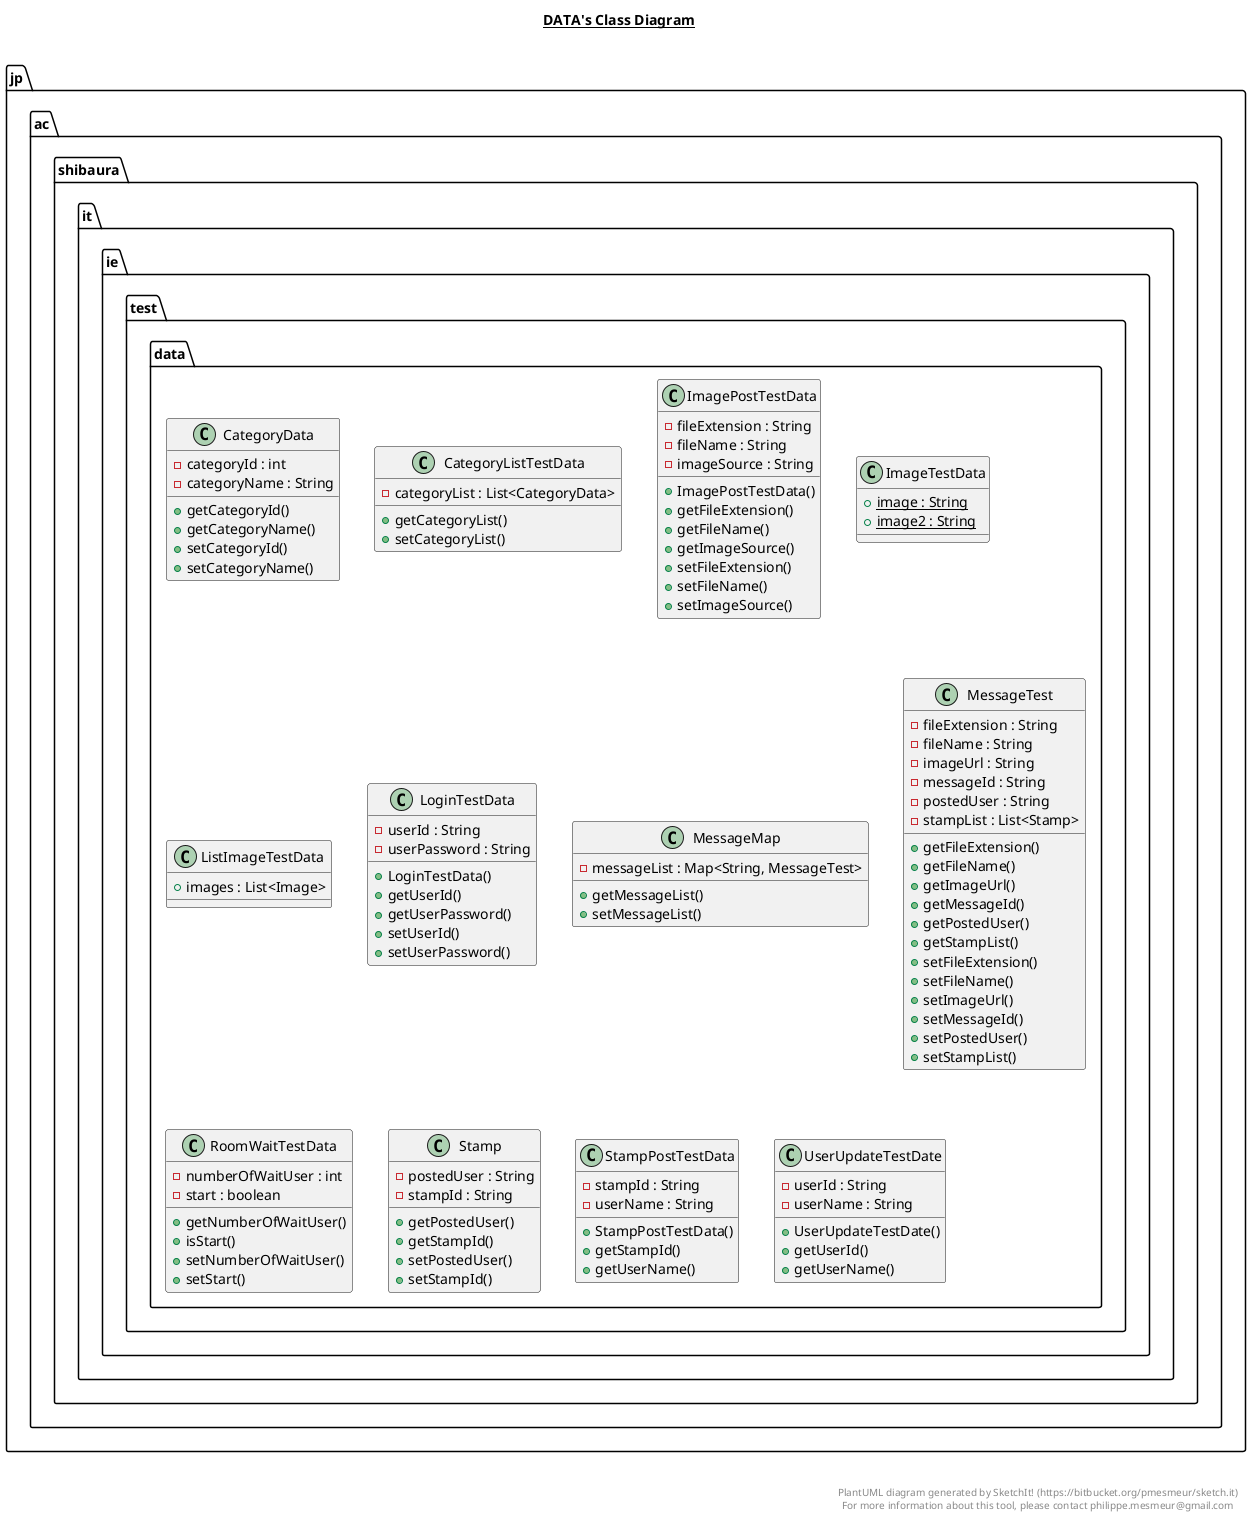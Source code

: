 @startuml

title __DATA's Class Diagram__\n

  namespace jp.ac.shibaura.it.ie {
    namespace test.data {
      class jp.ac.shibaura.it.ie.test.data.CategoryData {
          - categoryId : int
          - categoryName : String
          + getCategoryId()
          + getCategoryName()
          + setCategoryId()
          + setCategoryName()
      }
    }
  }
  

  namespace jp.ac.shibaura.it.ie {
    namespace test.data {
      class jp.ac.shibaura.it.ie.test.data.CategoryListTestData {
          - categoryList : List<CategoryData>
          + getCategoryList()
          + setCategoryList()
      }
    }
  }
  

  namespace jp.ac.shibaura.it.ie {
    namespace test.data {
      class jp.ac.shibaura.it.ie.test.data.ImagePostTestData {
          - fileExtension : String
          - fileName : String
          - imageSource : String
          + ImagePostTestData()
          + getFileExtension()
          + getFileName()
          + getImageSource()
          + setFileExtension()
          + setFileName()
          + setImageSource()
      }
    }
  }
  

  namespace jp.ac.shibaura.it.ie {
    namespace test.data {
      class jp.ac.shibaura.it.ie.test.data.ImageTestData {
          {static} + image : String
          {static} + image2 : String
      }
    }
  }
  

  namespace jp.ac.shibaura.it.ie {
    namespace test.data {
      class jp.ac.shibaura.it.ie.test.data.ListImageTestData {
          + images : List<Image>
      }
    }
  }
  

  namespace jp.ac.shibaura.it.ie {
    namespace test.data {
      class jp.ac.shibaura.it.ie.test.data.LoginTestData {
          - userId : String
          - userPassword : String
          + LoginTestData()
          + getUserId()
          + getUserPassword()
          + setUserId()
          + setUserPassword()
      }
    }
  }
  

  namespace jp.ac.shibaura.it.ie {
    namespace test.data {
      class jp.ac.shibaura.it.ie.test.data.MessageMap {
          - messageList : Map<String, MessageTest>
          + getMessageList()
          + setMessageList()
      }
    }
  }
  

  namespace jp.ac.shibaura.it.ie {
    namespace test.data {
      class jp.ac.shibaura.it.ie.test.data.MessageTest {
          - fileExtension : String
          - fileName : String
          - imageUrl : String
          - messageId : String
          - postedUser : String
          - stampList : List<Stamp>
          + getFileExtension()
          + getFileName()
          + getImageUrl()
          + getMessageId()
          + getPostedUser()
          + getStampList()
          + setFileExtension()
          + setFileName()
          + setImageUrl()
          + setMessageId()
          + setPostedUser()
          + setStampList()
      }
    }
  }
  

  namespace jp.ac.shibaura.it.ie {
    namespace test.data {
      class jp.ac.shibaura.it.ie.test.data.RoomWaitTestData {
          - numberOfWaitUser : int
          - start : boolean
          + getNumberOfWaitUser()
          + isStart()
          + setNumberOfWaitUser()
          + setStart()
      }
    }
  }
  

  namespace jp.ac.shibaura.it.ie {
    namespace test.data {
      class jp.ac.shibaura.it.ie.test.data.Stamp {
          - postedUser : String
          - stampId : String
          + getPostedUser()
          + getStampId()
          + setPostedUser()
          + setStampId()
      }
    }
  }
  

  namespace jp.ac.shibaura.it.ie {
    namespace test.data {
      class jp.ac.shibaura.it.ie.test.data.StampPostTestData {
          - stampId : String
          - userName : String
          + StampPostTestData()
          + getStampId()
          + getUserName()
      }
    }
  }
  

  namespace jp.ac.shibaura.it.ie {
    namespace test.data {
      class jp.ac.shibaura.it.ie.test.data.UserUpdateTestDate {
          - userId : String
          - userName : String
          + UserUpdateTestDate()
          + getUserId()
          + getUserName()
      }
    }
  }
  



right footer


PlantUML diagram generated by SketchIt! (https://bitbucket.org/pmesmeur/sketch.it)
For more information about this tool, please contact philippe.mesmeur@gmail.com
endfooter

@enduml
